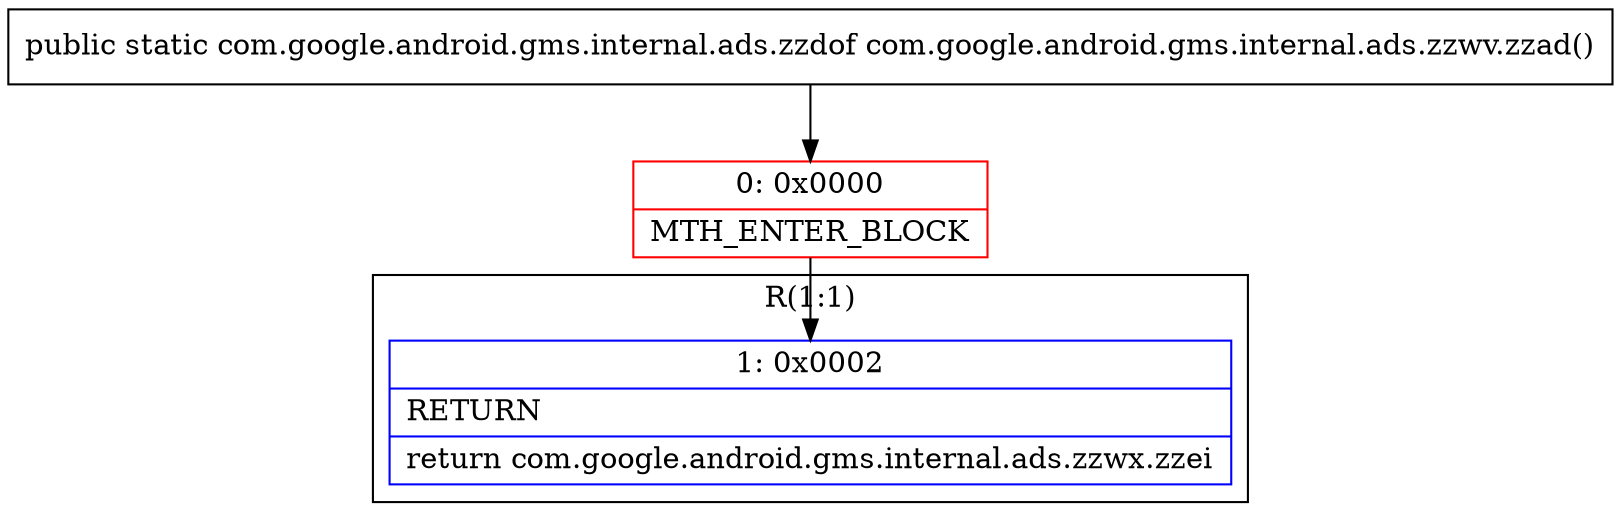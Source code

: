 digraph "CFG forcom.google.android.gms.internal.ads.zzwv.zzad()Lcom\/google\/android\/gms\/internal\/ads\/zzdof;" {
subgraph cluster_Region_931822489 {
label = "R(1:1)";
node [shape=record,color=blue];
Node_1 [shape=record,label="{1\:\ 0x0002|RETURN\l|return com.google.android.gms.internal.ads.zzwx.zzei\l}"];
}
Node_0 [shape=record,color=red,label="{0\:\ 0x0000|MTH_ENTER_BLOCK\l}"];
MethodNode[shape=record,label="{public static com.google.android.gms.internal.ads.zzdof com.google.android.gms.internal.ads.zzwv.zzad() }"];
MethodNode -> Node_0;
Node_0 -> Node_1;
}

